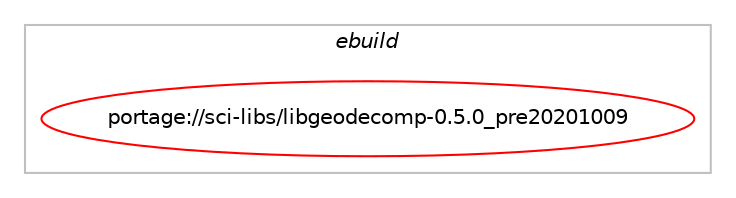 digraph prolog {

# *************
# Graph options
# *************

newrank=true;
concentrate=true;
compound=true;
graph [rankdir=LR,fontname=Helvetica,fontsize=10,ranksep=1.5];#, ranksep=2.5, nodesep=0.2];
edge  [arrowhead=vee];
node  [fontname=Helvetica,fontsize=10];

# **********
# The ebuild
# **********

subgraph cluster_leftcol {
color=gray;
label=<<i>ebuild</i>>;
id [label="portage://sci-libs/libgeodecomp-0.5.0_pre20201009", color=red, width=4, href="../sci-libs/libgeodecomp-0.5.0_pre20201009.svg"];
}

# ****************
# The dependencies
# ****************

subgraph cluster_midcol {
color=gray;
label=<<i>dependencies</i>>;
subgraph cluster_compile {
fillcolor="#eeeeee";
style=filled;
label=<<i>compile</i>>;
# *** BEGIN UNKNOWN DEPENDENCY TYPE (TODO) ***
# id -> equal(use_conditional_group(positive,cuda,portage://sci-libs/libgeodecomp-0.5.0_pre20201009,[package_dependency(portage://sci-libs/libgeodecomp-0.5.0_pre20201009,install,no,dev-util,nvidia-cuda-toolkit,none,[,,],[],[])]))
# *** END UNKNOWN DEPENDENCY TYPE (TODO) ***

# *** BEGIN UNKNOWN DEPENDENCY TYPE (TODO) ***
# id -> equal(use_conditional_group(positive,hpx,portage://sci-libs/libgeodecomp-0.5.0_pre20201009,[package_dependency(portage://sci-libs/libgeodecomp-0.5.0_pre20201009,install,no,sys-cluster,hpx,none,[,,],[],[])]))
# *** END UNKNOWN DEPENDENCY TYPE (TODO) ***

# *** BEGIN UNKNOWN DEPENDENCY TYPE (TODO) ***
# id -> equal(use_conditional_group(positive,mpi,portage://sci-libs/libgeodecomp-0.5.0_pre20201009,[package_dependency(portage://sci-libs/libgeodecomp-0.5.0_pre20201009,install,no,virtual,mpi,none,[,,],[],[])]))
# *** END UNKNOWN DEPENDENCY TYPE (TODO) ***

# *** BEGIN UNKNOWN DEPENDENCY TYPE (TODO) ***
# id -> equal(use_conditional_group(positive,opencl,portage://sci-libs/libgeodecomp-0.5.0_pre20201009,[package_dependency(portage://sci-libs/libgeodecomp-0.5.0_pre20201009,install,no,virtual,opencl,none,[,,],[],[])]))
# *** END UNKNOWN DEPENDENCY TYPE (TODO) ***

# *** BEGIN UNKNOWN DEPENDENCY TYPE (TODO) ***
# id -> equal(use_conditional_group(positive,opencv,portage://sci-libs/libgeodecomp-0.5.0_pre20201009,[package_dependency(portage://sci-libs/libgeodecomp-0.5.0_pre20201009,install,no,media-libs,opencv,none,[,,],[],[])]))
# *** END UNKNOWN DEPENDENCY TYPE (TODO) ***

# *** BEGIN UNKNOWN DEPENDENCY TYPE (TODO) ***
# id -> equal(use_conditional_group(positive,qt5,portage://sci-libs/libgeodecomp-0.5.0_pre20201009,[package_dependency(portage://sci-libs/libgeodecomp-0.5.0_pre20201009,install,no,dev-qt,qtcore,none,[,,],[slot(5)],[]),package_dependency(portage://sci-libs/libgeodecomp-0.5.0_pre20201009,install,no,dev-qt,qtgui,none,[,,],[slot(5)],[]),package_dependency(portage://sci-libs/libgeodecomp-0.5.0_pre20201009,install,no,dev-qt,qtopengl,none,[,,],[slot(5)],[]),package_dependency(portage://sci-libs/libgeodecomp-0.5.0_pre20201009,install,no,dev-qt,qtwidgets,none,[,,],[slot(5)],[])]))
# *** END UNKNOWN DEPENDENCY TYPE (TODO) ***

# *** BEGIN UNKNOWN DEPENDENCY TYPE (TODO) ***
# id -> equal(use_conditional_group(positive,silo,portage://sci-libs/libgeodecomp-0.5.0_pre20201009,[package_dependency(portage://sci-libs/libgeodecomp-0.5.0_pre20201009,install,no,sci-libs,silo,none,[,,],[],[])]))
# *** END UNKNOWN DEPENDENCY TYPE (TODO) ***

# *** BEGIN UNKNOWN DEPENDENCY TYPE (TODO) ***
# id -> equal(package_dependency(portage://sci-libs/libgeodecomp-0.5.0_pre20201009,install,no,dev-libs,boost,none,[,,],[],[]))
# *** END UNKNOWN DEPENDENCY TYPE (TODO) ***

# *** BEGIN UNKNOWN DEPENDENCY TYPE (TODO) ***
# id -> equal(package_dependency(portage://sci-libs/libgeodecomp-0.5.0_pre20201009,install,no,dev-libs,libflatarray,tilde,[0.4.0,,_pre20201009,0.4.0_pre20201009],[],[]))
# *** END UNKNOWN DEPENDENCY TYPE (TODO) ***

}
subgraph cluster_compileandrun {
fillcolor="#eeeeee";
style=filled;
label=<<i>compile and run</i>>;
}
subgraph cluster_run {
fillcolor="#eeeeee";
style=filled;
label=<<i>run</i>>;
# *** BEGIN UNKNOWN DEPENDENCY TYPE (TODO) ***
# id -> equal(package_dependency(portage://sci-libs/libgeodecomp-0.5.0_pre20201009,run,no,dev-libs,boost,none,[,,],[],[]))
# *** END UNKNOWN DEPENDENCY TYPE (TODO) ***

}
}

# **************
# The candidates
# **************

subgraph cluster_choices {
rank=same;
color=gray;
label=<<i>candidates</i>>;

}

}

